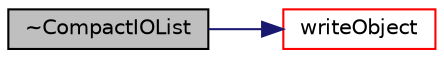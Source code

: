 digraph "~CompactIOList"
{
  bgcolor="transparent";
  edge [fontname="Helvetica",fontsize="10",labelfontname="Helvetica",labelfontsize="10"];
  node [fontname="Helvetica",fontsize="10",shape=record];
  rankdir="LR";
  Node1 [label="~CompactIOList",height=0.2,width=0.4,color="black", fillcolor="grey75", style="filled", fontcolor="black"];
  Node1 -> Node2 [color="midnightblue",fontsize="10",style="solid",fontname="Helvetica"];
  Node2 [label="writeObject",height=0.2,width=0.4,color="red",URL="$a00329.html#a25cce2a2cb8ccf489894549d23b116c8",tooltip="Write using given format, version and compression. "];
}
